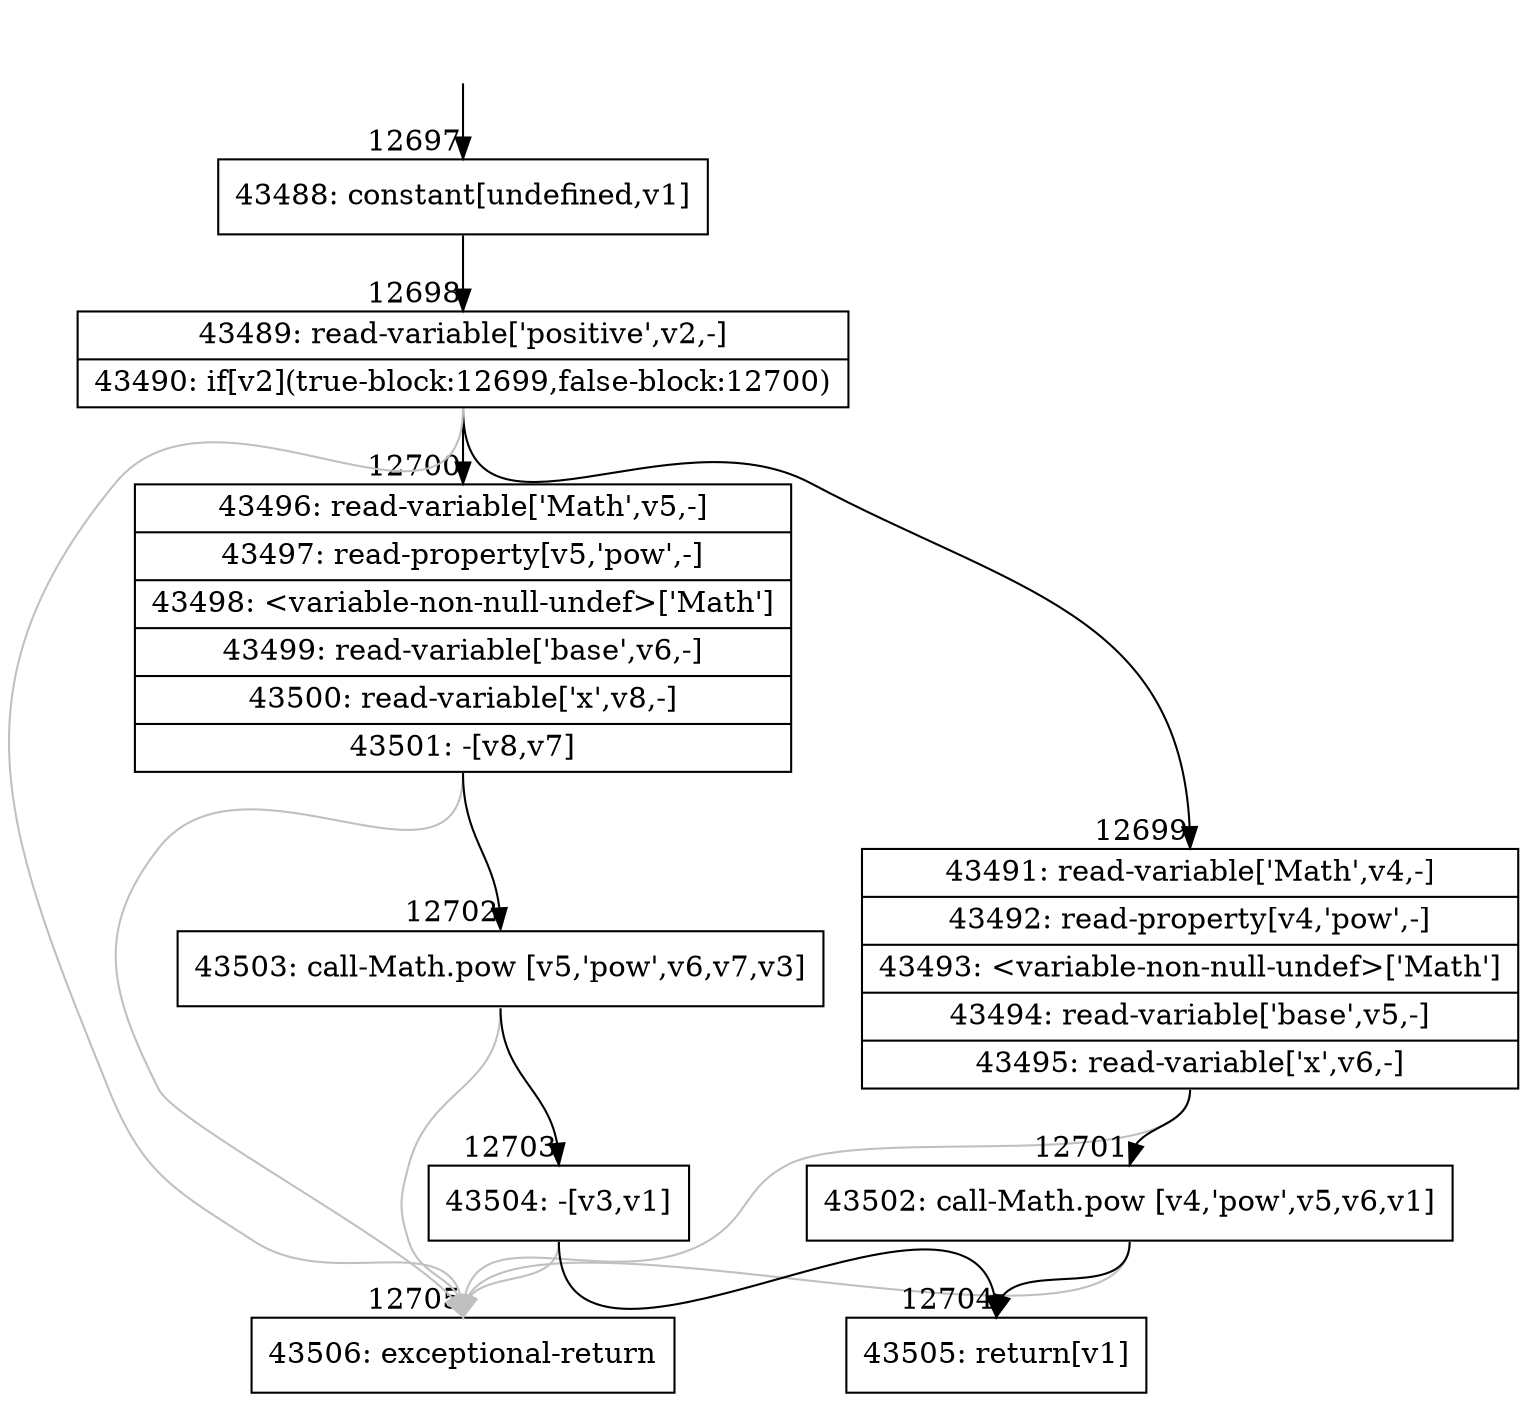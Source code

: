 digraph {
rankdir="TD"
BB_entry1175[shape=none,label=""];
BB_entry1175 -> BB12697 [tailport=s, headport=n, headlabel="    12697"]
BB12697 [shape=record label="{43488: constant[undefined,v1]}" ] 
BB12697 -> BB12698 [tailport=s, headport=n, headlabel="      12698"]
BB12698 [shape=record label="{43489: read-variable['positive',v2,-]|43490: if[v2](true-block:12699,false-block:12700)}" ] 
BB12698 -> BB12699 [tailport=s, headport=n, headlabel="      12699"]
BB12698 -> BB12700 [tailport=s, headport=n, headlabel="      12700"]
BB12698 -> BB12705 [tailport=s, headport=n, color=gray, headlabel="      12705"]
BB12699 [shape=record label="{43491: read-variable['Math',v4,-]|43492: read-property[v4,'pow',-]|43493: \<variable-non-null-undef\>['Math']|43494: read-variable['base',v5,-]|43495: read-variable['x',v6,-]}" ] 
BB12699 -> BB12701 [tailport=s, headport=n, headlabel="      12701"]
BB12699 -> BB12705 [tailport=s, headport=n, color=gray]
BB12700 [shape=record label="{43496: read-variable['Math',v5,-]|43497: read-property[v5,'pow',-]|43498: \<variable-non-null-undef\>['Math']|43499: read-variable['base',v6,-]|43500: read-variable['x',v8,-]|43501: -[v8,v7]}" ] 
BB12700 -> BB12702 [tailport=s, headport=n, headlabel="      12702"]
BB12700 -> BB12705 [tailport=s, headport=n, color=gray]
BB12701 [shape=record label="{43502: call-Math.pow [v4,'pow',v5,v6,v1]}" ] 
BB12701 -> BB12704 [tailport=s, headport=n, headlabel="      12704"]
BB12701 -> BB12705 [tailport=s, headport=n, color=gray]
BB12702 [shape=record label="{43503: call-Math.pow [v5,'pow',v6,v7,v3]}" ] 
BB12702 -> BB12703 [tailport=s, headport=n, headlabel="      12703"]
BB12702 -> BB12705 [tailport=s, headport=n, color=gray]
BB12703 [shape=record label="{43504: -[v3,v1]}" ] 
BB12703 -> BB12704 [tailport=s, headport=n]
BB12703 -> BB12705 [tailport=s, headport=n, color=gray]
BB12704 [shape=record label="{43505: return[v1]}" ] 
BB12705 [shape=record label="{43506: exceptional-return}" ] 
//#$~ 7598
}
